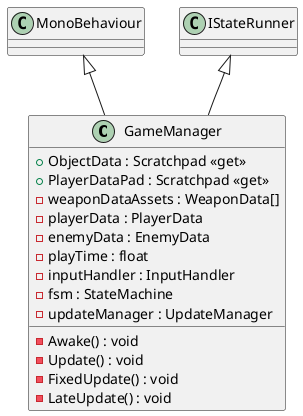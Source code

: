 @startuml
class GameManager {
    + ObjectData : Scratchpad <<get>>
    + PlayerDataPad : Scratchpad <<get>>
    - weaponDataAssets : WeaponData[]
    - playerData : PlayerData
    - enemyData : EnemyData
    - playTime : float
    - inputHandler : InputHandler
    - fsm : StateMachine
    - updateManager : UpdateManager
    - Awake() : void
    - Update() : void
    - FixedUpdate() : void
    - LateUpdate() : void
}
MonoBehaviour <|-- GameManager
IStateRunner <|-- GameManager
@enduml
